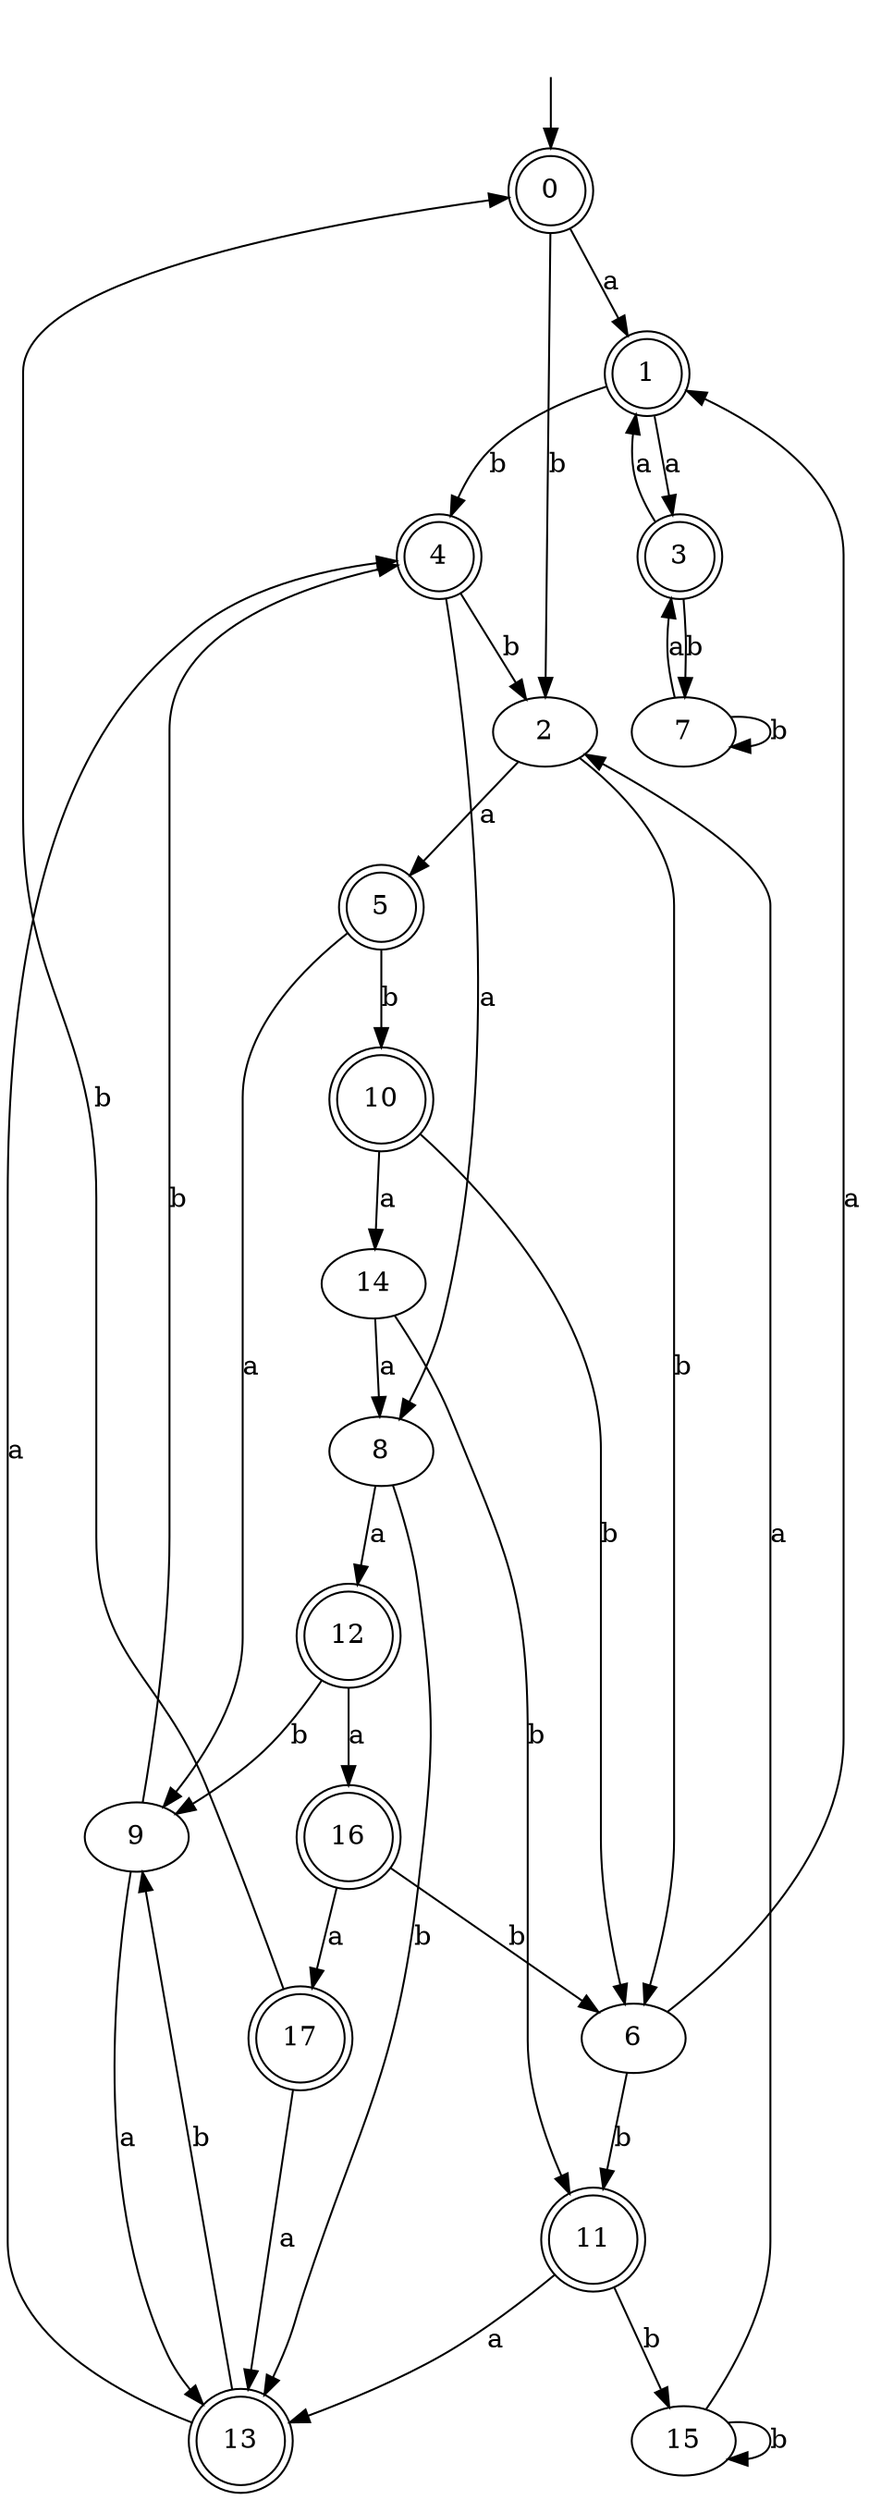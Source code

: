 digraph RandomDFA {
  __start0 [label="", shape=none];
  __start0 -> 0 [label=""];
  0 [shape=circle] [shape=doublecircle]
  0 -> 1 [label="a"]
  0 -> 2 [label="b"]
  1 [shape=doublecircle]
  1 -> 3 [label="a"]
  1 -> 4 [label="b"]
  2
  2 -> 5 [label="a"]
  2 -> 6 [label="b"]
  3 [shape=doublecircle]
  3 -> 1 [label="a"]
  3 -> 7 [label="b"]
  4 [shape=doublecircle]
  4 -> 8 [label="a"]
  4 -> 2 [label="b"]
  5 [shape=doublecircle]
  5 -> 9 [label="a"]
  5 -> 10 [label="b"]
  6
  6 -> 1 [label="a"]
  6 -> 11 [label="b"]
  7
  7 -> 3 [label="a"]
  7 -> 7 [label="b"]
  8
  8 -> 12 [label="a"]
  8 -> 13 [label="b"]
  9
  9 -> 13 [label="a"]
  9 -> 4 [label="b"]
  10 [shape=doublecircle]
  10 -> 14 [label="a"]
  10 -> 6 [label="b"]
  11 [shape=doublecircle]
  11 -> 13 [label="a"]
  11 -> 15 [label="b"]
  12 [shape=doublecircle]
  12 -> 16 [label="a"]
  12 -> 9 [label="b"]
  13 [shape=doublecircle]
  13 -> 4 [label="a"]
  13 -> 9 [label="b"]
  14
  14 -> 8 [label="a"]
  14 -> 11 [label="b"]
  15
  15 -> 2 [label="a"]
  15 -> 15 [label="b"]
  16 [shape=doublecircle]
  16 -> 17 [label="a"]
  16 -> 6 [label="b"]
  17 [shape=doublecircle]
  17 -> 13 [label="a"]
  17 -> 0 [label="b"]
}
